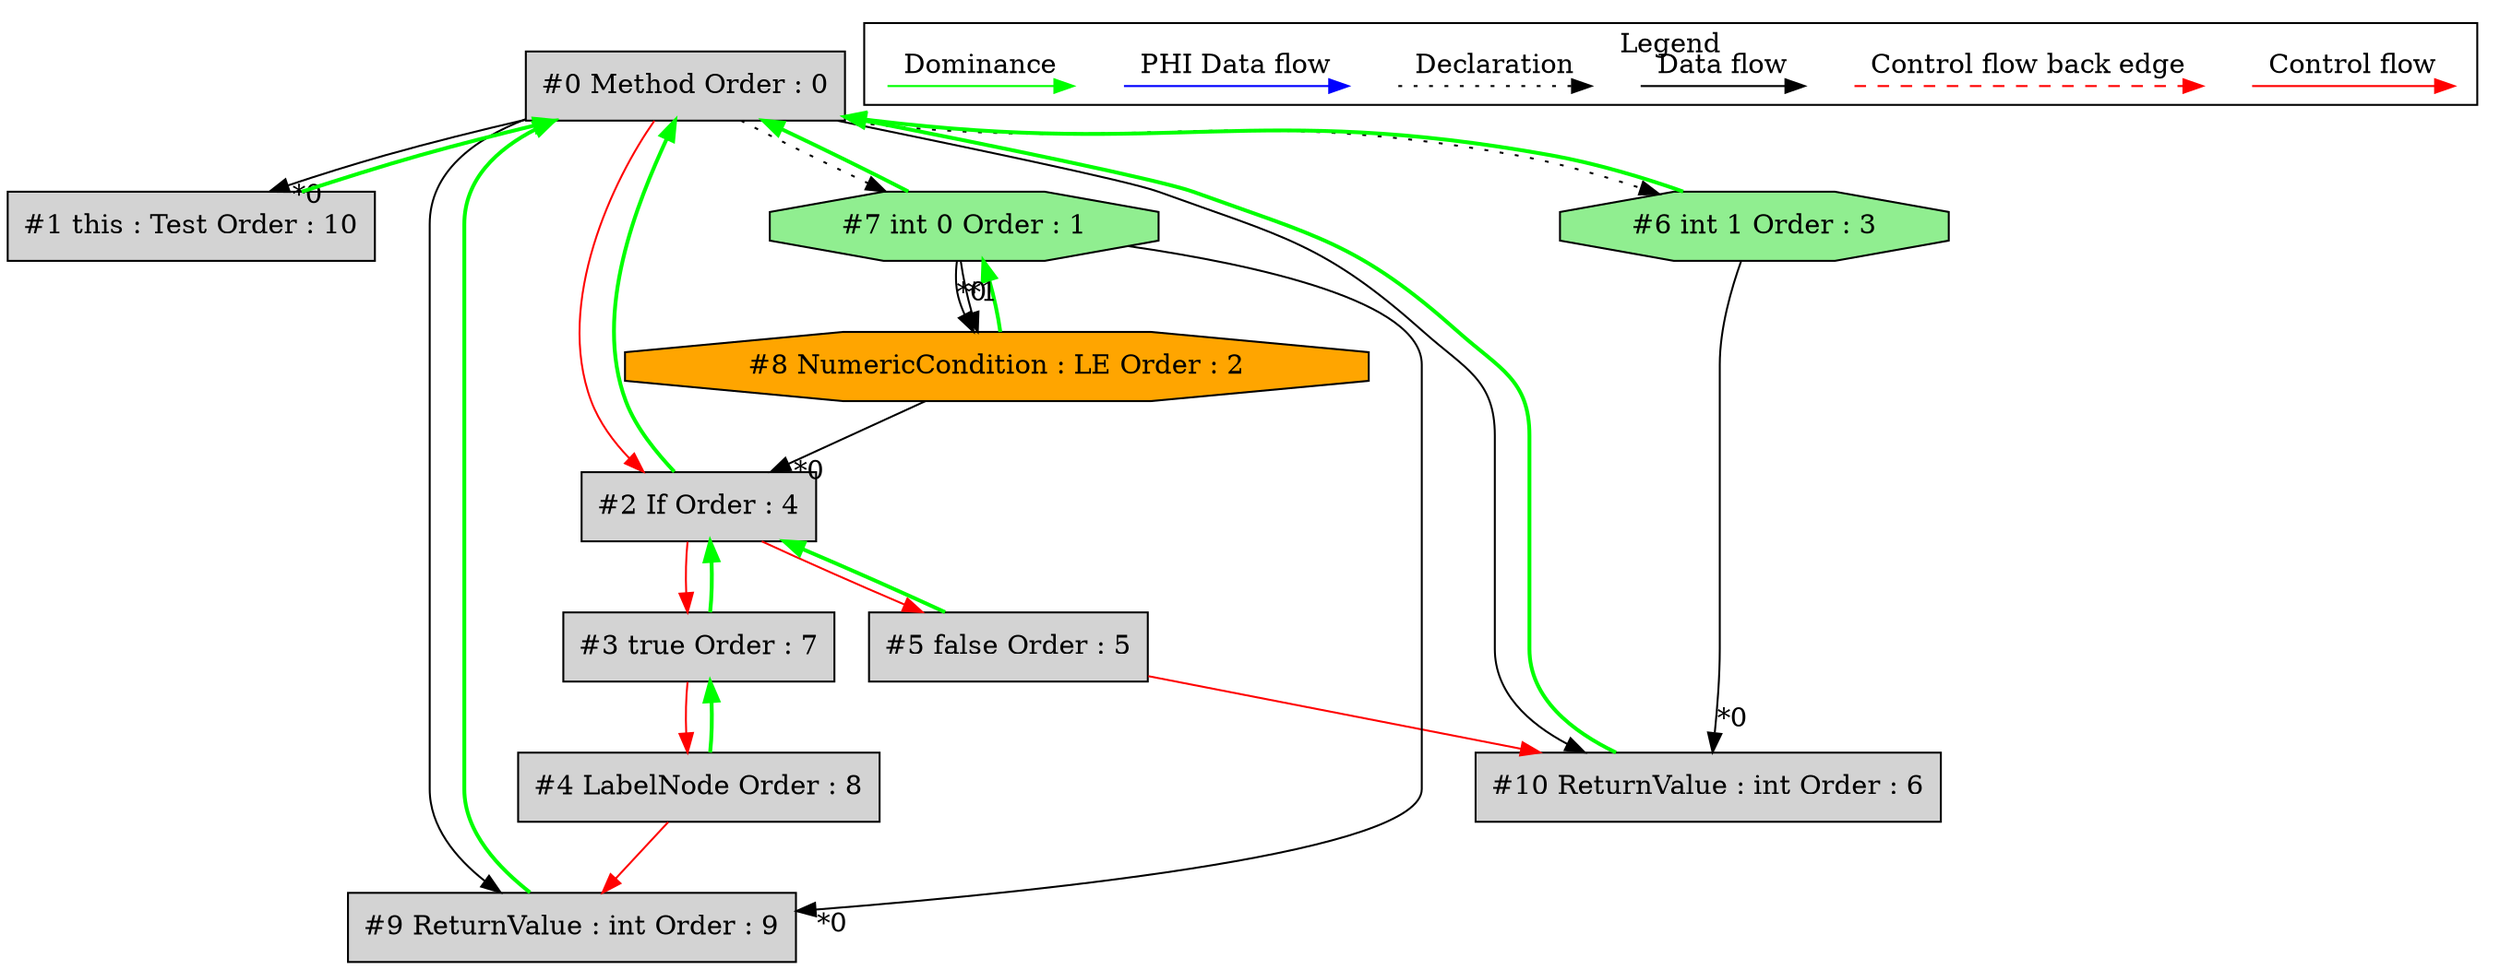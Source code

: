 digraph debugoutput {
 ordering="in";
 node0[label="#0 Method Order : 0",shape=box, fillcolor=lightgrey, style=filled];
 node1[label="#1 this : Test Order : 10",shape=box, fillcolor=lightgrey, style=filled];
 node1 -> node0[dir="forward" color="green" penwidth="2"];
 node0 -> node1[headlabel="*0", labeldistance=2];
 node2[label="#2 If Order : 4",shape=box, fillcolor=lightgrey, style=filled];
 node2 -> node0[dir="forward" color="green" penwidth="2"];
 node8 -> node2[headlabel="*0", labeldistance=2];
 node0 -> node2[labeldistance=2, color=red, fontcolor=red];
 node3[label="#3 true Order : 7",shape=box, fillcolor=lightgrey, style=filled];
 node3 -> node2[dir="forward" color="green" penwidth="2"];
 node2 -> node3[labeldistance=2, color=red, fontcolor=red];
 node4[label="#4 LabelNode Order : 8",shape=box, fillcolor=lightgrey, style=filled];
 node4 -> node3[dir="forward" color="green" penwidth="2"];
 node3 -> node4[labeldistance=2, color=red, fontcolor=red];
 node5[label="#5 false Order : 5",shape=box, fillcolor=lightgrey, style=filled];
 node5 -> node2[dir="forward" color="green" penwidth="2"];
 node2 -> node5[labeldistance=2, color=red, fontcolor=red];
 node6[label="#6 int 1 Order : 3",shape=octagon, fillcolor=lightgreen, style=filled];
 node6 -> node0[dir="forward" color="green" penwidth="2"];
 node0 -> node6[style=dotted];
 node7[label="#7 int 0 Order : 1",shape=octagon, fillcolor=lightgreen, style=filled];
 node7 -> node0[dir="forward" color="green" penwidth="2"];
 node0 -> node7[style=dotted];
 node8[label="#8 NumericCondition : LE Order : 2",shape=octagon, fillcolor=orange, style=filled];
 node8 -> node7[dir="forward" color="green" penwidth="2"];
 node7 -> node8[headlabel="*0", labeldistance=2];
 node7 -> node8[headlabel="*1", labeldistance=2];
 node9[label="#9 ReturnValue : int Order : 9",shape=box, fillcolor=lightgrey, style=filled];
 node9 -> node0[dir="forward" color="green" penwidth="2"];
 node7 -> node9[headlabel="*0", labeldistance=2];
 node4 -> node9[labeldistance=2, color=red, fontcolor=red];
 node0 -> node9;
 node10[label="#10 ReturnValue : int Order : 6",shape=box, fillcolor=lightgrey, style=filled];
 node10 -> node0[dir="forward" color="green" penwidth="2"];
 node6 -> node10[headlabel="*0", labeldistance=2];
 node5 -> node10[labeldistance=2, color=red, fontcolor=red];
 node0 -> node10;
 subgraph cluster_000 {
  label = "Legend";
  node [shape=point]
  {
   rank=same;
   c0 [style = invis];
   c1 [style = invis];
   c2 [style = invis];
   c3 [style = invis];
   d0 [style = invis];
   d1 [style = invis];
   d2 [style = invis];
   d3 [style = invis];
   d4 [style = invis];
   d5 [style = invis];
   d6 [style = invis];
   d7 [style = invis];
  }
  c0 -> c1 [label="Control flow", style=solid, color=red]
  c2 -> c3 [label="Control flow back edge", style=dashed, color=red]
  d0 -> d1 [label="Data flow"]
  d2 -> d3 [label="Declaration", style=dotted]
  d4 -> d5 [label="PHI Data flow", color=blue]
  d6 -> d7 [label="Dominance", color=green]
 }

}
